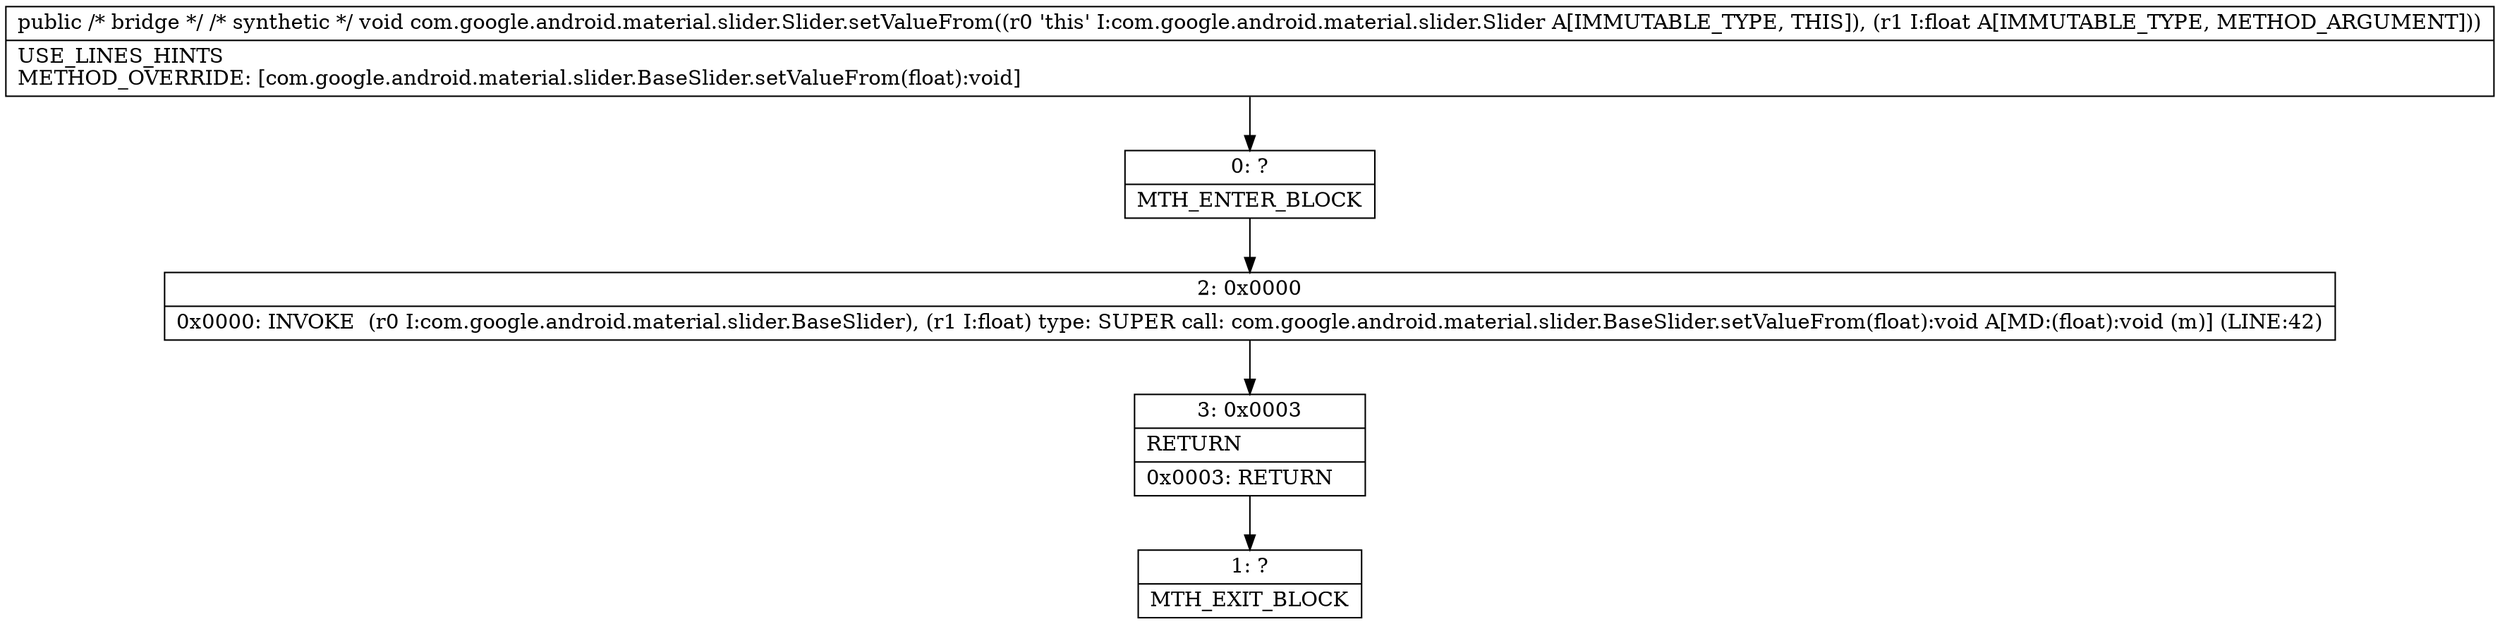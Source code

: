 digraph "CFG forcom.google.android.material.slider.Slider.setValueFrom(F)V" {
Node_0 [shape=record,label="{0\:\ ?|MTH_ENTER_BLOCK\l}"];
Node_2 [shape=record,label="{2\:\ 0x0000|0x0000: INVOKE  (r0 I:com.google.android.material.slider.BaseSlider), (r1 I:float) type: SUPER call: com.google.android.material.slider.BaseSlider.setValueFrom(float):void A[MD:(float):void (m)] (LINE:42)\l}"];
Node_3 [shape=record,label="{3\:\ 0x0003|RETURN\l|0x0003: RETURN   \l}"];
Node_1 [shape=record,label="{1\:\ ?|MTH_EXIT_BLOCK\l}"];
MethodNode[shape=record,label="{public \/* bridge *\/ \/* synthetic *\/ void com.google.android.material.slider.Slider.setValueFrom((r0 'this' I:com.google.android.material.slider.Slider A[IMMUTABLE_TYPE, THIS]), (r1 I:float A[IMMUTABLE_TYPE, METHOD_ARGUMENT]))  | USE_LINES_HINTS\lMETHOD_OVERRIDE: [com.google.android.material.slider.BaseSlider.setValueFrom(float):void]\l}"];
MethodNode -> Node_0;Node_0 -> Node_2;
Node_2 -> Node_3;
Node_3 -> Node_1;
}

